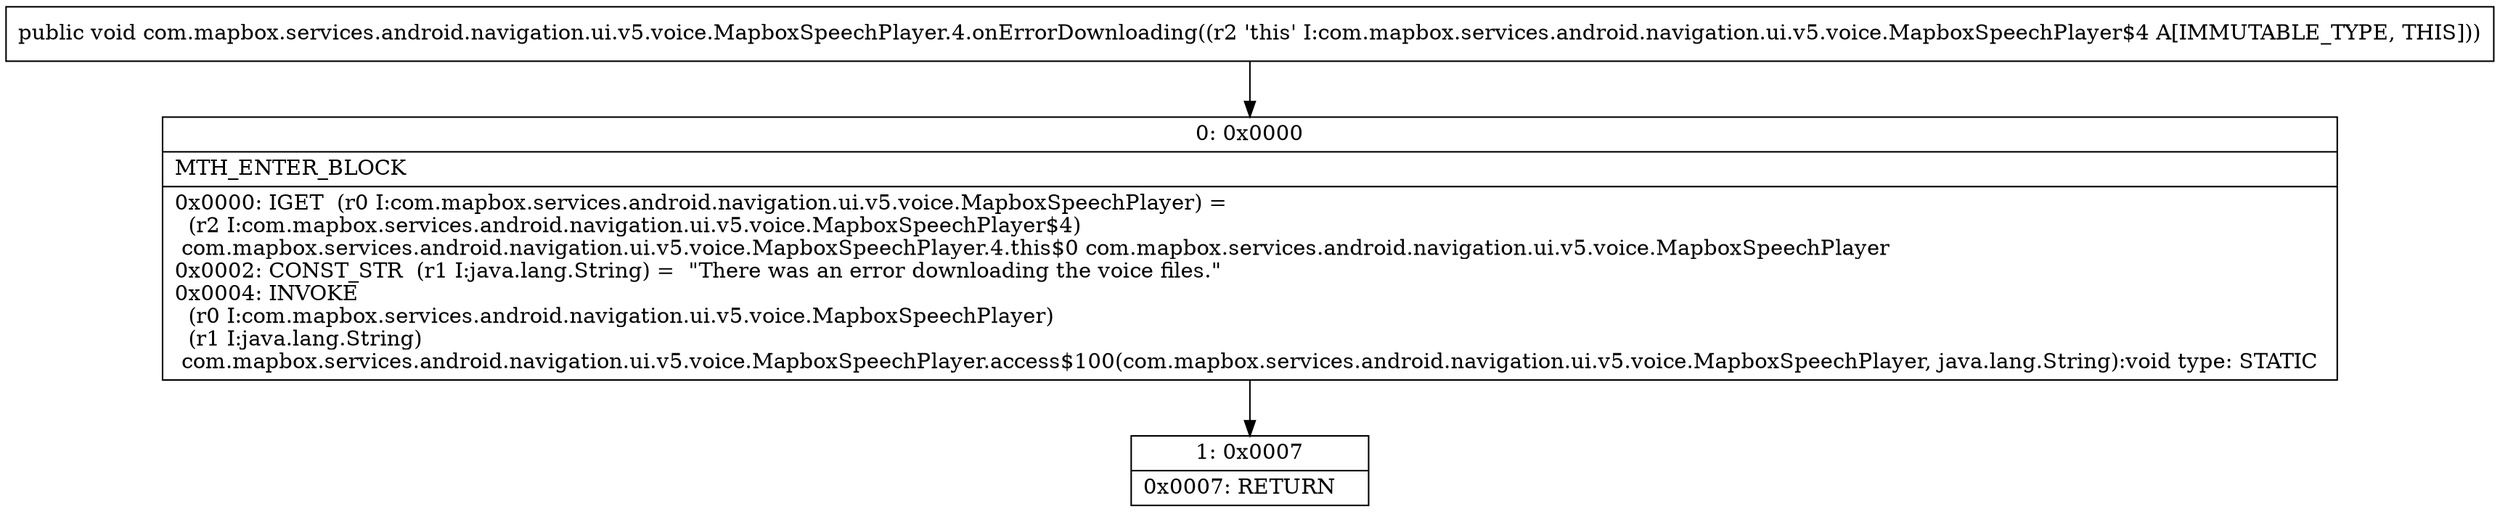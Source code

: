 digraph "CFG forcom.mapbox.services.android.navigation.ui.v5.voice.MapboxSpeechPlayer.4.onErrorDownloading()V" {
Node_0 [shape=record,label="{0\:\ 0x0000|MTH_ENTER_BLOCK\l|0x0000: IGET  (r0 I:com.mapbox.services.android.navigation.ui.v5.voice.MapboxSpeechPlayer) = \l  (r2 I:com.mapbox.services.android.navigation.ui.v5.voice.MapboxSpeechPlayer$4)\l com.mapbox.services.android.navigation.ui.v5.voice.MapboxSpeechPlayer.4.this$0 com.mapbox.services.android.navigation.ui.v5.voice.MapboxSpeechPlayer \l0x0002: CONST_STR  (r1 I:java.lang.String) =  \"There was an error downloading the voice files.\" \l0x0004: INVOKE  \l  (r0 I:com.mapbox.services.android.navigation.ui.v5.voice.MapboxSpeechPlayer)\l  (r1 I:java.lang.String)\l com.mapbox.services.android.navigation.ui.v5.voice.MapboxSpeechPlayer.access$100(com.mapbox.services.android.navigation.ui.v5.voice.MapboxSpeechPlayer, java.lang.String):void type: STATIC \l}"];
Node_1 [shape=record,label="{1\:\ 0x0007|0x0007: RETURN   \l}"];
MethodNode[shape=record,label="{public void com.mapbox.services.android.navigation.ui.v5.voice.MapboxSpeechPlayer.4.onErrorDownloading((r2 'this' I:com.mapbox.services.android.navigation.ui.v5.voice.MapboxSpeechPlayer$4 A[IMMUTABLE_TYPE, THIS])) }"];
MethodNode -> Node_0;
Node_0 -> Node_1;
}


